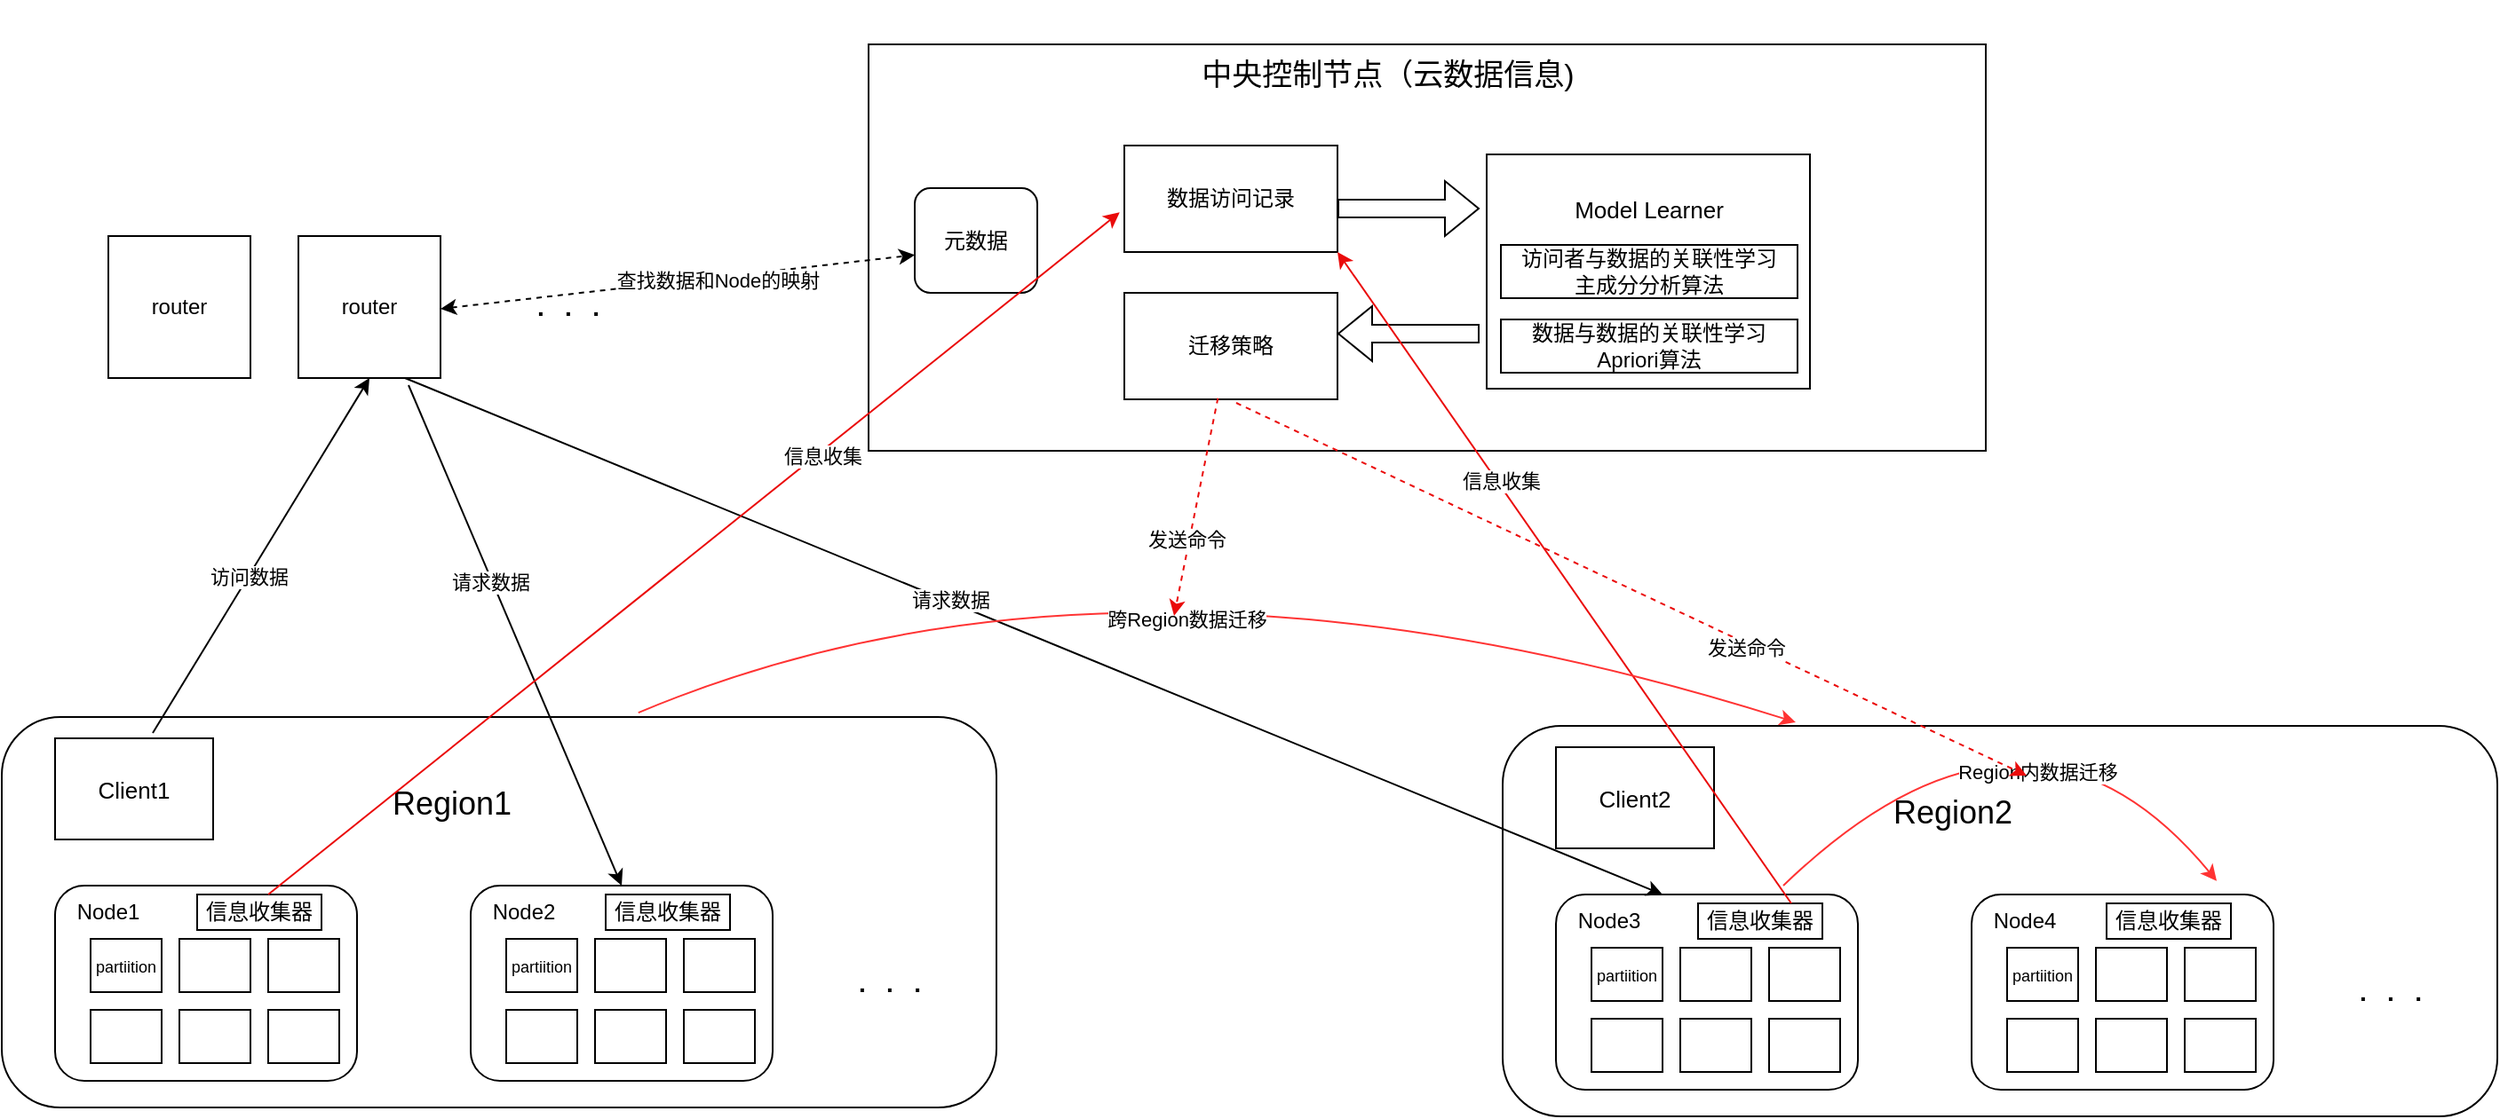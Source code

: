 <mxfile version="24.2.3" type="github">
  <diagram name="第 1 页" id="wyud56oGUguUk-u3dwBo">
    <mxGraphModel dx="2426" dy="1153" grid="1" gridSize="10" guides="1" tooltips="1" connect="1" arrows="1" fold="1" page="0" pageScale="1" pageWidth="3300" pageHeight="4681" math="0" shadow="0">
      <root>
        <mxCell id="0" />
        <mxCell id="1" parent="0" />
        <mxCell id="03DIohu5uTfENDP-RpDd-27" value="" style="rounded=1;whiteSpace=wrap;html=1;fillColor=none;align=center;strokeWidth=1;" parent="1" vertex="1">
          <mxGeometry x="-20" y="607" width="560" height="220" as="geometry" />
        </mxCell>
        <mxCell id="03DIohu5uTfENDP-RpDd-28" value="&lt;font style=&quot;font-size: 18px;&quot;&gt;Region1&lt;/font&gt;" style="text;html=1;strokeColor=none;fillColor=none;align=center;verticalAlign=middle;whiteSpace=wrap;rounded=0;strokeWidth=1;" parent="1" vertex="1">
          <mxGeometry x="193" y="638" width="81" height="36" as="geometry" />
        </mxCell>
        <mxCell id="03DIohu5uTfENDP-RpDd-29" value="" style="rounded=1;whiteSpace=wrap;html=1;fillColor=none;strokeWidth=1;" parent="1" vertex="1">
          <mxGeometry x="10" y="702" width="170" height="110" as="geometry" />
        </mxCell>
        <mxCell id="03DIohu5uTfENDP-RpDd-30" value="Node1" style="text;html=1;strokeColor=none;fillColor=none;align=center;verticalAlign=middle;whiteSpace=wrap;rounded=0;strokeWidth=1;" parent="1" vertex="1">
          <mxGeometry x="10" y="702" width="60" height="30" as="geometry" />
        </mxCell>
        <mxCell id="03DIohu5uTfENDP-RpDd-31" value="" style="rounded=0;whiteSpace=wrap;html=1;strokeWidth=1;" parent="1" vertex="1">
          <mxGeometry x="30" y="732" width="40" height="30" as="geometry" />
        </mxCell>
        <mxCell id="03DIohu5uTfENDP-RpDd-32" value="" style="rounded=0;whiteSpace=wrap;html=1;strokeWidth=1;" parent="1" vertex="1">
          <mxGeometry x="80" y="732" width="40" height="30" as="geometry" />
        </mxCell>
        <mxCell id="03DIohu5uTfENDP-RpDd-33" value="" style="rounded=0;whiteSpace=wrap;html=1;strokeWidth=1;" parent="1" vertex="1">
          <mxGeometry x="30" y="772" width="40" height="30" as="geometry" />
        </mxCell>
        <mxCell id="03DIohu5uTfENDP-RpDd-34" value="" style="rounded=0;whiteSpace=wrap;html=1;strokeWidth=1;" parent="1" vertex="1">
          <mxGeometry x="80" y="772" width="40" height="30" as="geometry" />
        </mxCell>
        <mxCell id="03DIohu5uTfENDP-RpDd-35" value="" style="rounded=0;whiteSpace=wrap;html=1;strokeWidth=1;" parent="1" vertex="1">
          <mxGeometry x="130" y="732" width="40" height="30" as="geometry" />
        </mxCell>
        <mxCell id="03DIohu5uTfENDP-RpDd-36" value="" style="rounded=0;whiteSpace=wrap;html=1;strokeWidth=1;" parent="1" vertex="1">
          <mxGeometry x="130" y="772" width="40" height="30" as="geometry" />
        </mxCell>
        <mxCell id="03DIohu5uTfENDP-RpDd-37" value="&lt;font style=&quot;font-size: 9px;&quot;&gt;partiition&lt;/font&gt;" style="text;html=1;strokeColor=none;fillColor=none;align=center;verticalAlign=middle;whiteSpace=wrap;rounded=0;strokeWidth=1;" parent="1" vertex="1">
          <mxGeometry x="35" y="742" width="30" height="10" as="geometry" />
        </mxCell>
        <mxCell id="03DIohu5uTfENDP-RpDd-38" value="" style="rounded=1;whiteSpace=wrap;html=1;fillColor=none;strokeWidth=1;" parent="1" vertex="1">
          <mxGeometry x="244" y="702" width="170" height="110" as="geometry" />
        </mxCell>
        <mxCell id="03DIohu5uTfENDP-RpDd-39" value="Node2" style="text;html=1;strokeColor=none;fillColor=none;align=center;verticalAlign=middle;whiteSpace=wrap;rounded=0;strokeWidth=1;" parent="1" vertex="1">
          <mxGeometry x="244" y="702" width="60" height="30" as="geometry" />
        </mxCell>
        <mxCell id="03DIohu5uTfENDP-RpDd-40" value="" style="rounded=0;whiteSpace=wrap;html=1;strokeWidth=1;" parent="1" vertex="1">
          <mxGeometry x="264" y="732" width="40" height="30" as="geometry" />
        </mxCell>
        <mxCell id="03DIohu5uTfENDP-RpDd-41" value="" style="rounded=0;whiteSpace=wrap;html=1;strokeWidth=1;" parent="1" vertex="1">
          <mxGeometry x="314" y="732" width="40" height="30" as="geometry" />
        </mxCell>
        <mxCell id="03DIohu5uTfENDP-RpDd-42" value="" style="rounded=0;whiteSpace=wrap;html=1;strokeWidth=1;" parent="1" vertex="1">
          <mxGeometry x="264" y="772" width="40" height="30" as="geometry" />
        </mxCell>
        <mxCell id="03DIohu5uTfENDP-RpDd-43" value="" style="rounded=0;whiteSpace=wrap;html=1;strokeWidth=1;" parent="1" vertex="1">
          <mxGeometry x="314" y="772" width="40" height="30" as="geometry" />
        </mxCell>
        <mxCell id="03DIohu5uTfENDP-RpDd-44" value="" style="rounded=0;whiteSpace=wrap;html=1;strokeWidth=1;" parent="1" vertex="1">
          <mxGeometry x="364" y="732" width="40" height="30" as="geometry" />
        </mxCell>
        <mxCell id="03DIohu5uTfENDP-RpDd-45" value="" style="rounded=0;whiteSpace=wrap;html=1;strokeWidth=1;" parent="1" vertex="1">
          <mxGeometry x="364" y="772" width="40" height="30" as="geometry" />
        </mxCell>
        <mxCell id="03DIohu5uTfENDP-RpDd-46" value="&lt;font style=&quot;font-size: 9px;&quot;&gt;partiition&lt;/font&gt;" style="text;html=1;strokeColor=none;fillColor=none;align=center;verticalAlign=middle;whiteSpace=wrap;rounded=0;strokeWidth=1;" parent="1" vertex="1">
          <mxGeometry x="269" y="742" width="30" height="10" as="geometry" />
        </mxCell>
        <mxCell id="03DIohu5uTfENDP-RpDd-47" value="&lt;b&gt;&lt;font style=&quot;font-size: 14px;&quot;&gt;.&amp;nbsp; &amp;nbsp;.&amp;nbsp; &amp;nbsp;.&lt;/font&gt;&lt;/b&gt;" style="text;html=1;strokeColor=none;fillColor=none;align=center;verticalAlign=middle;whiteSpace=wrap;rounded=0;" parent="1" vertex="1">
          <mxGeometry x="450" y="742" width="60" height="30" as="geometry" />
        </mxCell>
        <mxCell id="03DIohu5uTfENDP-RpDd-48" value="信息收集器" style="rounded=0;whiteSpace=wrap;html=1;" parent="1" vertex="1">
          <mxGeometry x="90" y="707" width="70" height="20" as="geometry" />
        </mxCell>
        <mxCell id="03DIohu5uTfENDP-RpDd-49" value="信息收集器" style="rounded=0;whiteSpace=wrap;html=1;" parent="1" vertex="1">
          <mxGeometry x="320" y="707" width="70" height="20" as="geometry" />
        </mxCell>
        <mxCell id="fK18sFWaVX0sbO686z94-1" value="&lt;font style=&quot;font-size: 13px;&quot;&gt;Client1&lt;/font&gt;" style="rounded=0;whiteSpace=wrap;html=1;fillColor=none;" vertex="1" parent="1">
          <mxGeometry x="10" y="619" width="89" height="57" as="geometry" />
        </mxCell>
        <mxCell id="fK18sFWaVX0sbO686z94-26" value="" style="rounded=1;whiteSpace=wrap;html=1;fillColor=none;align=center;strokeWidth=1;" vertex="1" parent="1">
          <mxGeometry x="825" y="612" width="560" height="220" as="geometry" />
        </mxCell>
        <mxCell id="fK18sFWaVX0sbO686z94-27" value="&lt;font style=&quot;font-size: 18px;&quot;&gt;Region2&lt;/font&gt;" style="text;html=1;strokeColor=none;fillColor=none;align=center;verticalAlign=middle;whiteSpace=wrap;rounded=0;strokeWidth=1;" vertex="1" parent="1">
          <mxGeometry x="1038" y="643" width="81" height="36" as="geometry" />
        </mxCell>
        <mxCell id="fK18sFWaVX0sbO686z94-28" value="" style="rounded=1;whiteSpace=wrap;html=1;fillColor=none;strokeWidth=1;" vertex="1" parent="1">
          <mxGeometry x="855" y="707" width="170" height="110" as="geometry" />
        </mxCell>
        <mxCell id="fK18sFWaVX0sbO686z94-29" value="Node3" style="text;html=1;strokeColor=none;fillColor=none;align=center;verticalAlign=middle;whiteSpace=wrap;rounded=0;strokeWidth=1;" vertex="1" parent="1">
          <mxGeometry x="855" y="707" width="60" height="30" as="geometry" />
        </mxCell>
        <mxCell id="fK18sFWaVX0sbO686z94-30" value="" style="rounded=0;whiteSpace=wrap;html=1;strokeWidth=1;" vertex="1" parent="1">
          <mxGeometry x="875" y="737" width="40" height="30" as="geometry" />
        </mxCell>
        <mxCell id="fK18sFWaVX0sbO686z94-31" value="" style="rounded=0;whiteSpace=wrap;html=1;strokeWidth=1;" vertex="1" parent="1">
          <mxGeometry x="925" y="737" width="40" height="30" as="geometry" />
        </mxCell>
        <mxCell id="fK18sFWaVX0sbO686z94-32" value="" style="rounded=0;whiteSpace=wrap;html=1;strokeWidth=1;" vertex="1" parent="1">
          <mxGeometry x="875" y="777" width="40" height="30" as="geometry" />
        </mxCell>
        <mxCell id="fK18sFWaVX0sbO686z94-33" value="" style="rounded=0;whiteSpace=wrap;html=1;strokeWidth=1;" vertex="1" parent="1">
          <mxGeometry x="925" y="777" width="40" height="30" as="geometry" />
        </mxCell>
        <mxCell id="fK18sFWaVX0sbO686z94-34" value="" style="rounded=0;whiteSpace=wrap;html=1;strokeWidth=1;" vertex="1" parent="1">
          <mxGeometry x="975" y="737" width="40" height="30" as="geometry" />
        </mxCell>
        <mxCell id="fK18sFWaVX0sbO686z94-35" value="" style="rounded=0;whiteSpace=wrap;html=1;strokeWidth=1;" vertex="1" parent="1">
          <mxGeometry x="975" y="777" width="40" height="30" as="geometry" />
        </mxCell>
        <mxCell id="fK18sFWaVX0sbO686z94-36" value="&lt;font style=&quot;font-size: 9px;&quot;&gt;partiition&lt;/font&gt;" style="text;html=1;strokeColor=none;fillColor=none;align=center;verticalAlign=middle;whiteSpace=wrap;rounded=0;strokeWidth=1;" vertex="1" parent="1">
          <mxGeometry x="880" y="747" width="30" height="10" as="geometry" />
        </mxCell>
        <mxCell id="fK18sFWaVX0sbO686z94-37" value="" style="rounded=1;whiteSpace=wrap;html=1;fillColor=none;strokeWidth=1;" vertex="1" parent="1">
          <mxGeometry x="1089" y="707" width="170" height="110" as="geometry" />
        </mxCell>
        <mxCell id="fK18sFWaVX0sbO686z94-38" value="Node4" style="text;html=1;strokeColor=none;fillColor=none;align=center;verticalAlign=middle;whiteSpace=wrap;rounded=0;strokeWidth=1;" vertex="1" parent="1">
          <mxGeometry x="1089" y="707" width="60" height="30" as="geometry" />
        </mxCell>
        <mxCell id="fK18sFWaVX0sbO686z94-39" value="" style="rounded=0;whiteSpace=wrap;html=1;strokeWidth=1;" vertex="1" parent="1">
          <mxGeometry x="1109" y="737" width="40" height="30" as="geometry" />
        </mxCell>
        <mxCell id="fK18sFWaVX0sbO686z94-40" value="" style="rounded=0;whiteSpace=wrap;html=1;strokeWidth=1;" vertex="1" parent="1">
          <mxGeometry x="1159" y="737" width="40" height="30" as="geometry" />
        </mxCell>
        <mxCell id="fK18sFWaVX0sbO686z94-41" value="" style="rounded=0;whiteSpace=wrap;html=1;strokeWidth=1;" vertex="1" parent="1">
          <mxGeometry x="1109" y="777" width="40" height="30" as="geometry" />
        </mxCell>
        <mxCell id="fK18sFWaVX0sbO686z94-42" value="" style="rounded=0;whiteSpace=wrap;html=1;strokeWidth=1;" vertex="1" parent="1">
          <mxGeometry x="1159" y="777" width="40" height="30" as="geometry" />
        </mxCell>
        <mxCell id="fK18sFWaVX0sbO686z94-43" value="" style="rounded=0;whiteSpace=wrap;html=1;strokeWidth=1;" vertex="1" parent="1">
          <mxGeometry x="1209" y="737" width="40" height="30" as="geometry" />
        </mxCell>
        <mxCell id="fK18sFWaVX0sbO686z94-44" value="" style="rounded=0;whiteSpace=wrap;html=1;strokeWidth=1;" vertex="1" parent="1">
          <mxGeometry x="1209" y="777" width="40" height="30" as="geometry" />
        </mxCell>
        <mxCell id="fK18sFWaVX0sbO686z94-45" value="&lt;font style=&quot;font-size: 9px;&quot;&gt;partiition&lt;/font&gt;" style="text;html=1;strokeColor=none;fillColor=none;align=center;verticalAlign=middle;whiteSpace=wrap;rounded=0;strokeWidth=1;" vertex="1" parent="1">
          <mxGeometry x="1114" y="747" width="30" height="10" as="geometry" />
        </mxCell>
        <mxCell id="fK18sFWaVX0sbO686z94-46" value="&lt;b&gt;&lt;font style=&quot;font-size: 14px;&quot;&gt;.&amp;nbsp; &amp;nbsp;.&amp;nbsp; &amp;nbsp;.&lt;/font&gt;&lt;/b&gt;" style="text;html=1;strokeColor=none;fillColor=none;align=center;verticalAlign=middle;whiteSpace=wrap;rounded=0;" vertex="1" parent="1">
          <mxGeometry x="1295" y="747" width="60" height="30" as="geometry" />
        </mxCell>
        <mxCell id="fK18sFWaVX0sbO686z94-47" value="信息收集器" style="rounded=0;whiteSpace=wrap;html=1;" vertex="1" parent="1">
          <mxGeometry x="935" y="712" width="70" height="20" as="geometry" />
        </mxCell>
        <mxCell id="fK18sFWaVX0sbO686z94-48" value="信息收集器" style="rounded=0;whiteSpace=wrap;html=1;" vertex="1" parent="1">
          <mxGeometry x="1165" y="712" width="70" height="20" as="geometry" />
        </mxCell>
        <mxCell id="fK18sFWaVX0sbO686z94-49" value="&lt;font style=&quot;font-size: 13px;&quot;&gt;Client2&lt;/font&gt;" style="rounded=0;whiteSpace=wrap;html=1;fillColor=none;" vertex="1" parent="1">
          <mxGeometry x="855" y="624" width="89" height="57" as="geometry" />
        </mxCell>
        <mxCell id="fK18sFWaVX0sbO686z94-50" value="router" style="whiteSpace=wrap;html=1;aspect=fixed;" vertex="1" parent="1">
          <mxGeometry x="40" y="336" width="80" height="80" as="geometry" />
        </mxCell>
        <mxCell id="fK18sFWaVX0sbO686z94-51" value="router" style="whiteSpace=wrap;html=1;aspect=fixed;" vertex="1" parent="1">
          <mxGeometry x="147" y="336" width="80" height="80" as="geometry" />
        </mxCell>
        <mxCell id="fK18sFWaVX0sbO686z94-52" value="&lt;b&gt;&lt;font style=&quot;font-size: 14px;&quot;&gt;.&amp;nbsp; &amp;nbsp;.&amp;nbsp; &amp;nbsp;.&lt;/font&gt;&lt;/b&gt;" style="text;html=1;strokeColor=none;fillColor=none;align=center;verticalAlign=middle;whiteSpace=wrap;rounded=0;" vertex="1" parent="1">
          <mxGeometry x="269" y="361" width="60" height="30" as="geometry" />
        </mxCell>
        <mxCell id="fK18sFWaVX0sbO686z94-53" value="" style="endArrow=classic;html=1;rounded=0;entryX=0.5;entryY=1;entryDx=0;entryDy=0;" edge="1" parent="1" target="fK18sFWaVX0sbO686z94-51">
          <mxGeometry width="50" height="50" relative="1" as="geometry">
            <mxPoint x="65" y="616" as="sourcePoint" />
            <mxPoint x="115" y="566" as="targetPoint" />
          </mxGeometry>
        </mxCell>
        <mxCell id="fK18sFWaVX0sbO686z94-54" value="访问数据" style="edgeLabel;html=1;align=center;verticalAlign=middle;resizable=0;points=[];" vertex="1" connectable="0" parent="fK18sFWaVX0sbO686z94-53">
          <mxGeometry x="-0.121" relative="1" as="geometry">
            <mxPoint as="offset" />
          </mxGeometry>
        </mxCell>
        <mxCell id="fK18sFWaVX0sbO686z94-55" value="" style="endArrow=classic;startArrow=classic;html=1;rounded=0;entryX=0;entryY=0.638;entryDx=0;entryDy=0;entryPerimeter=0;dashed=1;" edge="1" parent="1" target="fK18sFWaVX0sbO686z94-57">
          <mxGeometry width="50" height="50" relative="1" as="geometry">
            <mxPoint x="227" y="377" as="sourcePoint" />
            <mxPoint x="277" y="327" as="targetPoint" />
          </mxGeometry>
        </mxCell>
        <mxCell id="fK18sFWaVX0sbO686z94-56" value="查找数据和Node的映射" style="edgeLabel;html=1;align=center;verticalAlign=middle;resizable=0;points=[];" vertex="1" connectable="0" parent="fK18sFWaVX0sbO686z94-55">
          <mxGeometry x="0.163" y="-2" relative="1" as="geometry">
            <mxPoint y="-1" as="offset" />
          </mxGeometry>
        </mxCell>
        <mxCell id="fK18sFWaVX0sbO686z94-57" value="元数据" style="rounded=1;whiteSpace=wrap;html=1;fillColor=none;" vertex="1" parent="1">
          <mxGeometry x="494" y="309" width="69" height="59" as="geometry" />
        </mxCell>
        <mxCell id="fK18sFWaVX0sbO686z94-58" value="" style="endArrow=classic;html=1;rounded=0;entryX=0.5;entryY=0;entryDx=0;entryDy=0;" edge="1" parent="1" target="03DIohu5uTfENDP-RpDd-38">
          <mxGeometry width="50" height="50" relative="1" as="geometry">
            <mxPoint x="209" y="420" as="sourcePoint" />
            <mxPoint x="331" y="470" as="targetPoint" />
          </mxGeometry>
        </mxCell>
        <mxCell id="fK18sFWaVX0sbO686z94-60" value="请求数据" style="edgeLabel;html=1;align=center;verticalAlign=middle;resizable=0;points=[];" vertex="1" connectable="0" parent="fK18sFWaVX0sbO686z94-58">
          <mxGeometry x="-0.219" y="-1" relative="1" as="geometry">
            <mxPoint as="offset" />
          </mxGeometry>
        </mxCell>
        <mxCell id="fK18sFWaVX0sbO686z94-59" value="" style="endArrow=classic;html=1;rounded=0;entryX=1;entryY=0;entryDx=0;entryDy=0;exitX=0.75;exitY=1;exitDx=0;exitDy=0;" edge="1" parent="1" source="fK18sFWaVX0sbO686z94-51" target="fK18sFWaVX0sbO686z94-29">
          <mxGeometry width="50" height="50" relative="1" as="geometry">
            <mxPoint x="219" y="430" as="sourcePoint" />
            <mxPoint x="339" y="712" as="targetPoint" />
          </mxGeometry>
        </mxCell>
        <mxCell id="fK18sFWaVX0sbO686z94-61" value="请求数据" style="edgeLabel;html=1;align=center;verticalAlign=middle;resizable=0;points=[];" vertex="1" connectable="0" parent="fK18sFWaVX0sbO686z94-59">
          <mxGeometry x="-0.135" y="1" relative="1" as="geometry">
            <mxPoint as="offset" />
          </mxGeometry>
        </mxCell>
        <mxCell id="fK18sFWaVX0sbO686z94-62" value="" style="rounded=0;whiteSpace=wrap;html=1;fillColor=none;" vertex="1" parent="1">
          <mxGeometry x="468" y="228" width="629" height="229" as="geometry" />
        </mxCell>
        <mxCell id="fK18sFWaVX0sbO686z94-63" value="&lt;font style=&quot;font-size: 17px;&quot;&gt;中央控制节点（云数据信息)&lt;/font&gt;" style="text;html=1;align=center;verticalAlign=middle;whiteSpace=wrap;rounded=0;" vertex="1" parent="1">
          <mxGeometry x="649" y="203" width="223" height="85" as="geometry" />
        </mxCell>
        <mxCell id="fK18sFWaVX0sbO686z94-64" value="数据访问记录" style="rounded=0;whiteSpace=wrap;html=1;" vertex="1" parent="1">
          <mxGeometry x="612" y="285" width="120" height="60" as="geometry" />
        </mxCell>
        <mxCell id="fK18sFWaVX0sbO686z94-65" value="迁移策略" style="rounded=0;whiteSpace=wrap;html=1;" vertex="1" parent="1">
          <mxGeometry x="612" y="368" width="120" height="60" as="geometry" />
        </mxCell>
        <mxCell id="fK18sFWaVX0sbO686z94-66" value="" style="rounded=0;whiteSpace=wrap;html=1;" vertex="1" parent="1">
          <mxGeometry x="816" y="290" width="182" height="132" as="geometry" />
        </mxCell>
        <mxCell id="fK18sFWaVX0sbO686z94-67" value="&lt;font style=&quot;font-size: 13px;&quot;&gt;Model Learner&lt;/font&gt;" style="text;html=1;align=center;verticalAlign=middle;whiteSpace=wrap;rounded=0;" vertex="1" parent="1">
          <mxGeometry x="859.5" y="306" width="95" height="30" as="geometry" />
        </mxCell>
        <mxCell id="fK18sFWaVX0sbO686z94-68" value="访问者与数据的关联性学习&lt;div&gt;主成分分析算法&lt;/div&gt;" style="rounded=0;whiteSpace=wrap;html=1;" vertex="1" parent="1">
          <mxGeometry x="824" y="341" width="167" height="30" as="geometry" />
        </mxCell>
        <mxCell id="fK18sFWaVX0sbO686z94-69" value="数据与数据的关联性学习&lt;div&gt;Apriori算法&lt;/div&gt;" style="rounded=0;whiteSpace=wrap;html=1;" vertex="1" parent="1">
          <mxGeometry x="824" y="383" width="167" height="30" as="geometry" />
        </mxCell>
        <mxCell id="fK18sFWaVX0sbO686z94-71" value="" style="shape=flexArrow;endArrow=classic;html=1;rounded=0;" edge="1" parent="1">
          <mxGeometry width="50" height="50" relative="1" as="geometry">
            <mxPoint x="732" y="320.5" as="sourcePoint" />
            <mxPoint x="812" y="320.5" as="targetPoint" />
          </mxGeometry>
        </mxCell>
        <mxCell id="fK18sFWaVX0sbO686z94-77" value="" style="shape=flexArrow;endArrow=classic;html=1;rounded=0;" edge="1" parent="1">
          <mxGeometry width="50" height="50" relative="1" as="geometry">
            <mxPoint x="812" y="391" as="sourcePoint" />
            <mxPoint x="732" y="391" as="targetPoint" />
          </mxGeometry>
        </mxCell>
        <mxCell id="fK18sFWaVX0sbO686z94-78" value="" style="endArrow=classic;html=1;rounded=0;strokeColor=#ea0b0b;entryX=-0.022;entryY=0.628;entryDx=0;entryDy=0;entryPerimeter=0;" edge="1" parent="1" target="fK18sFWaVX0sbO686z94-64">
          <mxGeometry width="50" height="50" relative="1" as="geometry">
            <mxPoint x="130" y="707" as="sourcePoint" />
            <mxPoint x="180" y="657" as="targetPoint" />
          </mxGeometry>
        </mxCell>
        <mxCell id="fK18sFWaVX0sbO686z94-79" value="信息收集" style="edgeLabel;html=1;align=center;verticalAlign=middle;resizable=0;points=[];" vertex="1" connectable="0" parent="fK18sFWaVX0sbO686z94-78">
          <mxGeometry x="0.294" y="-2" relative="1" as="geometry">
            <mxPoint as="offset" />
          </mxGeometry>
        </mxCell>
        <mxCell id="fK18sFWaVX0sbO686z94-80" value="" style="endArrow=classic;html=1;rounded=0;strokeColor=#ea0b0b;entryX=1;entryY=1;entryDx=0;entryDy=0;exitX=0.75;exitY=0;exitDx=0;exitDy=0;" edge="1" parent="1" source="fK18sFWaVX0sbO686z94-47" target="fK18sFWaVX0sbO686z94-64">
          <mxGeometry width="50" height="50" relative="1" as="geometry">
            <mxPoint x="346" y="712" as="sourcePoint" />
            <mxPoint x="825" y="328" as="targetPoint" />
          </mxGeometry>
        </mxCell>
        <mxCell id="fK18sFWaVX0sbO686z94-81" value="信息收集" style="edgeLabel;html=1;align=center;verticalAlign=middle;resizable=0;points=[];" vertex="1" connectable="0" parent="fK18sFWaVX0sbO686z94-80">
          <mxGeometry x="0.294" y="-2" relative="1" as="geometry">
            <mxPoint as="offset" />
          </mxGeometry>
        </mxCell>
        <mxCell id="fK18sFWaVX0sbO686z94-82" value="" style="curved=1;endArrow=classic;html=1;rounded=0;exitX=0.64;exitY=-0.011;exitDx=0;exitDy=0;exitPerimeter=0;strokeColor=#FF3333;" edge="1" parent="1" source="03DIohu5uTfENDP-RpDd-27">
          <mxGeometry width="50" height="50" relative="1" as="geometry">
            <mxPoint x="370" y="580" as="sourcePoint" />
            <mxPoint x="990" y="610" as="targetPoint" />
            <Array as="points">
              <mxPoint x="610" y="490" />
            </Array>
          </mxGeometry>
        </mxCell>
        <mxCell id="fK18sFWaVX0sbO686z94-87" value="跨Region数据迁移" style="edgeLabel;html=1;align=center;verticalAlign=middle;resizable=0;points=[];" vertex="1" connectable="0" parent="fK18sFWaVX0sbO686z94-82">
          <mxGeometry x="0.004" y="-48" relative="1" as="geometry">
            <mxPoint as="offset" />
          </mxGeometry>
        </mxCell>
        <mxCell id="fK18sFWaVX0sbO686z94-85" value="" style="curved=1;endArrow=classic;html=1;rounded=0;exitX=0.543;exitY=0.027;exitDx=0;exitDy=0;exitPerimeter=0;strokeColor=#FF3333;entryX=0.602;entryY=0.003;entryDx=0;entryDy=0;entryPerimeter=0;" edge="1" parent="1">
          <mxGeometry width="50" height="50" relative="1" as="geometry">
            <mxPoint x="982.99" y="702" as="sourcePoint" />
            <mxPoint x="1227.02" y="699.36" as="targetPoint" />
            <Array as="points">
              <mxPoint x="1120" y="570" />
            </Array>
          </mxGeometry>
        </mxCell>
        <mxCell id="fK18sFWaVX0sbO686z94-86" value="Region内数据迁移" style="edgeLabel;html=1;align=center;verticalAlign=middle;resizable=0;points=[];" vertex="1" connectable="0" parent="fK18sFWaVX0sbO686z94-85">
          <mxGeometry x="0.374" y="-39" relative="1" as="geometry">
            <mxPoint as="offset" />
          </mxGeometry>
        </mxCell>
        <mxCell id="fK18sFWaVX0sbO686z94-89" value="" style="endArrow=classic;html=1;rounded=0;strokeColor=#ea0b0b;exitX=0.439;exitY=0.989;exitDx=0;exitDy=0;exitPerimeter=0;dashed=1;" edge="1" parent="1" source="fK18sFWaVX0sbO686z94-65">
          <mxGeometry width="50" height="50" relative="1" as="geometry">
            <mxPoint x="1596" y="517" as="sourcePoint" />
            <mxPoint x="640" y="550" as="targetPoint" />
          </mxGeometry>
        </mxCell>
        <mxCell id="fK18sFWaVX0sbO686z94-90" value="发送命令" style="edgeLabel;html=1;align=center;verticalAlign=middle;resizable=0;points=[];" vertex="1" connectable="0" parent="fK18sFWaVX0sbO686z94-89">
          <mxGeometry x="0.294" y="-2" relative="1" as="geometry">
            <mxPoint as="offset" />
          </mxGeometry>
        </mxCell>
        <mxCell id="fK18sFWaVX0sbO686z94-91" value="" style="endArrow=classic;html=1;rounded=0;strokeColor=#ea0b0b;dashed=1;" edge="1" parent="1">
          <mxGeometry width="50" height="50" relative="1" as="geometry">
            <mxPoint x="675" y="430" as="sourcePoint" />
            <mxPoint x="1120" y="640" as="targetPoint" />
          </mxGeometry>
        </mxCell>
        <mxCell id="fK18sFWaVX0sbO686z94-92" value="发送命令" style="edgeLabel;html=1;align=center;verticalAlign=middle;resizable=0;points=[];" vertex="1" connectable="0" parent="fK18sFWaVX0sbO686z94-91">
          <mxGeometry x="0.294" y="-2" relative="1" as="geometry">
            <mxPoint as="offset" />
          </mxGeometry>
        </mxCell>
      </root>
    </mxGraphModel>
  </diagram>
</mxfile>
